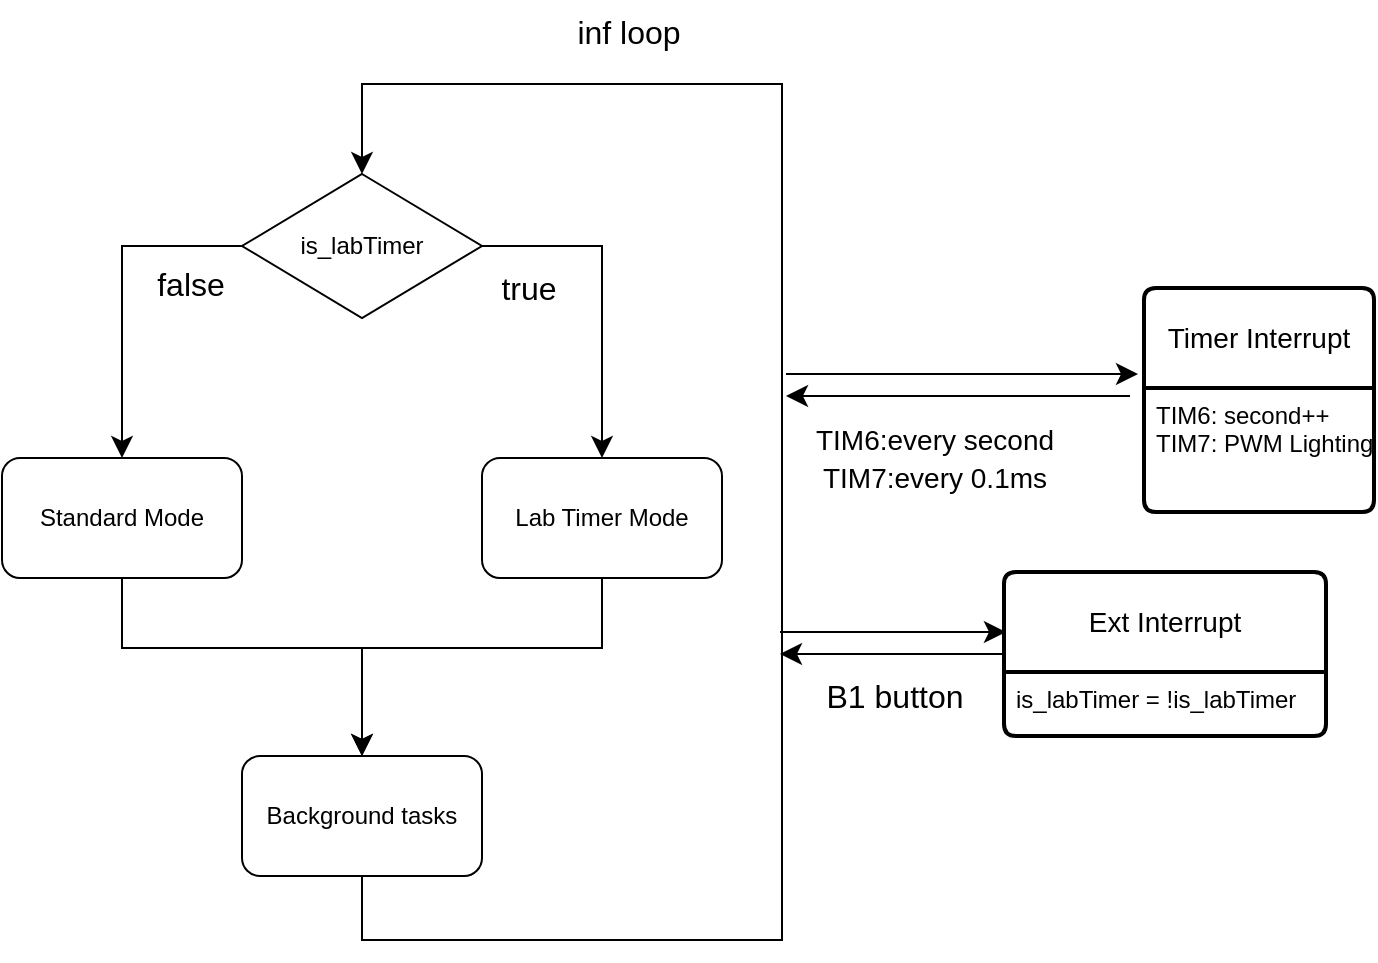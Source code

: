 <mxfile version="24.6.3" type="device" pages="7">
  <diagram name="第 1 页" id="8n-jy0KBb4aJJxmkDOXz">
    <mxGraphModel dx="792" dy="1105" grid="0" gridSize="10" guides="1" tooltips="1" connect="1" arrows="1" fold="1" page="0" pageScale="1" pageWidth="827" pageHeight="1169" math="0" shadow="0">
      <root>
        <mxCell id="0" />
        <mxCell id="1" parent="0" />
        <mxCell id="vgC9jwZ1zALAH8syPEMb-1" value="is_labTimer" style="rhombus;whiteSpace=wrap;html=1;" parent="1" vertex="1">
          <mxGeometry x="120" y="168" width="120" height="72" as="geometry" />
        </mxCell>
        <mxCell id="vgC9jwZ1zALAH8syPEMb-2" value="Standard Mode" style="rounded=1;whiteSpace=wrap;html=1;" parent="1" vertex="1">
          <mxGeometry y="310" width="120" height="60" as="geometry" />
        </mxCell>
        <mxCell id="vgC9jwZ1zALAH8syPEMb-3" value="Lab Timer Mode" style="rounded=1;whiteSpace=wrap;html=1;" parent="1" vertex="1">
          <mxGeometry x="240" y="310" width="120" height="60" as="geometry" />
        </mxCell>
        <mxCell id="vgC9jwZ1zALAH8syPEMb-10" value="" style="edgeStyle=elbowEdgeStyle;elbow=vertical;endArrow=classic;html=1;curved=0;rounded=0;endSize=8;startSize=8;fontSize=12;exitX=0;exitY=0.5;exitDx=0;exitDy=0;entryX=0.5;entryY=0;entryDx=0;entryDy=0;" parent="1" source="vgC9jwZ1zALAH8syPEMb-1" target="vgC9jwZ1zALAH8syPEMb-2" edge="1">
          <mxGeometry width="50" height="50" relative="1" as="geometry">
            <mxPoint x="175" y="225" as="sourcePoint" />
            <mxPoint x="225" y="175" as="targetPoint" />
            <Array as="points">
              <mxPoint x="87" y="204" />
            </Array>
          </mxGeometry>
        </mxCell>
        <mxCell id="vgC9jwZ1zALAH8syPEMb-12" value="" style="edgeStyle=segmentEdgeStyle;endArrow=classic;html=1;curved=0;rounded=0;endSize=8;startSize=8;fontSize=12;exitX=1;exitY=0.5;exitDx=0;exitDy=0;entryX=0.5;entryY=0;entryDx=0;entryDy=0;" parent="1" source="vgC9jwZ1zALAH8syPEMb-1" target="vgC9jwZ1zALAH8syPEMb-3" edge="1">
          <mxGeometry width="50" height="50" relative="1" as="geometry">
            <mxPoint x="252" y="207" as="sourcePoint" />
            <mxPoint x="302" y="157" as="targetPoint" />
          </mxGeometry>
        </mxCell>
        <mxCell id="vgC9jwZ1zALAH8syPEMb-13" value="true" style="text;html=1;align=center;verticalAlign=middle;resizable=0;points=[];autosize=1;strokeColor=none;fillColor=none;fontSize=16;" parent="1" vertex="1">
          <mxGeometry x="240" y="209" width="46" height="31" as="geometry" />
        </mxCell>
        <mxCell id="vgC9jwZ1zALAH8syPEMb-14" value="false" style="text;html=1;align=center;verticalAlign=middle;resizable=0;points=[];autosize=1;strokeColor=none;fillColor=none;fontSize=16;" parent="1" vertex="1">
          <mxGeometry x="68" y="207" width="52" height="31" as="geometry" />
        </mxCell>
        <mxCell id="vgC9jwZ1zALAH8syPEMb-15" value="Background tasks" style="rounded=1;whiteSpace=wrap;html=1;" parent="1" vertex="1">
          <mxGeometry x="120" y="459" width="120" height="60" as="geometry" />
        </mxCell>
        <mxCell id="vgC9jwZ1zALAH8syPEMb-18" value="" style="edgeStyle=segmentEdgeStyle;endArrow=classic;html=1;curved=0;rounded=0;endSize=8;startSize=8;fontSize=12;exitX=0.5;exitY=1;exitDx=0;exitDy=0;entryX=0.5;entryY=0;entryDx=0;entryDy=0;" parent="1" source="vgC9jwZ1zALAH8syPEMb-2" target="vgC9jwZ1zALAH8syPEMb-15" edge="1">
          <mxGeometry width="50" height="50" relative="1" as="geometry">
            <mxPoint x="145" y="357" as="sourcePoint" />
            <mxPoint x="195" y="307" as="targetPoint" />
            <Array as="points">
              <mxPoint x="60" y="405" />
              <mxPoint x="180" y="405" />
            </Array>
          </mxGeometry>
        </mxCell>
        <mxCell id="vgC9jwZ1zALAH8syPEMb-19" value="" style="edgeStyle=segmentEdgeStyle;endArrow=classic;html=1;curved=0;rounded=0;endSize=8;startSize=8;fontSize=12;exitX=0.5;exitY=1;exitDx=0;exitDy=0;entryX=0.5;entryY=0;entryDx=0;entryDy=0;" parent="1" source="vgC9jwZ1zALAH8syPEMb-3" target="vgC9jwZ1zALAH8syPEMb-15" edge="1">
          <mxGeometry width="50" height="50" relative="1" as="geometry">
            <mxPoint x="70" y="380" as="sourcePoint" />
            <mxPoint x="190" y="469" as="targetPoint" />
            <Array as="points">
              <mxPoint x="300" y="405" />
              <mxPoint x="180" y="405" />
            </Array>
          </mxGeometry>
        </mxCell>
        <mxCell id="vgC9jwZ1zALAH8syPEMb-20" value="" style="edgeStyle=segmentEdgeStyle;endArrow=classic;html=1;curved=0;rounded=0;endSize=8;startSize=8;fontSize=12;exitX=0.5;exitY=1;exitDx=0;exitDy=0;entryX=0.5;entryY=0;entryDx=0;entryDy=0;" parent="1" source="vgC9jwZ1zALAH8syPEMb-15" target="vgC9jwZ1zALAH8syPEMb-1" edge="1">
          <mxGeometry width="50" height="50" relative="1" as="geometry">
            <mxPoint x="292" y="251" as="sourcePoint" />
            <mxPoint x="342" y="201" as="targetPoint" />
            <Array as="points">
              <mxPoint x="180" y="551" />
              <mxPoint x="390" y="551" />
              <mxPoint x="390" y="123" />
              <mxPoint x="180" y="123" />
            </Array>
          </mxGeometry>
        </mxCell>
        <mxCell id="vgC9jwZ1zALAH8syPEMb-21" value="inf loop" style="text;html=1;align=center;verticalAlign=middle;resizable=0;points=[];autosize=1;strokeColor=none;fillColor=none;fontSize=16;" parent="1" vertex="1">
          <mxGeometry x="278" y="81" width="70" height="31" as="geometry" />
        </mxCell>
        <mxCell id="vgC9jwZ1zALAH8syPEMb-23" value="Timer Interrupt" style="swimlane;childLayout=stackLayout;horizontal=1;startSize=50;horizontalStack=0;rounded=1;fontSize=14;fontStyle=0;strokeWidth=2;resizeParent=0;resizeLast=1;shadow=0;dashed=0;align=center;arcSize=4;whiteSpace=wrap;html=1;" parent="1" vertex="1">
          <mxGeometry x="571" y="225" width="115" height="112" as="geometry" />
        </mxCell>
        <mxCell id="vgC9jwZ1zALAH8syPEMb-24" value="TIM6: second++&lt;div&gt;TIM7: PWM Lighting&lt;/div&gt;" style="align=left;strokeColor=none;fillColor=none;spacingLeft=4;fontSize=12;verticalAlign=top;resizable=0;rotatable=0;part=1;html=1;" parent="vgC9jwZ1zALAH8syPEMb-23" vertex="1">
          <mxGeometry y="50" width="115" height="62" as="geometry" />
        </mxCell>
        <mxCell id="vgC9jwZ1zALAH8syPEMb-27" style="edgeStyle=none;curved=1;rounded=0;orthogonalLoop=1;jettySize=auto;html=1;fontSize=12;startSize=8;endSize=8;" parent="1" source="vgC9jwZ1zALAH8syPEMb-25" edge="1">
          <mxGeometry relative="1" as="geometry">
            <mxPoint x="389" y="408" as="targetPoint" />
          </mxGeometry>
        </mxCell>
        <mxCell id="vgC9jwZ1zALAH8syPEMb-25" value="Ext Interrupt" style="swimlane;childLayout=stackLayout;horizontal=1;startSize=50;horizontalStack=0;rounded=1;fontSize=14;fontStyle=0;strokeWidth=2;resizeParent=0;resizeLast=1;shadow=0;dashed=0;align=center;arcSize=4;whiteSpace=wrap;html=1;" parent="1" vertex="1">
          <mxGeometry x="501" y="367" width="161" height="82" as="geometry" />
        </mxCell>
        <mxCell id="vgC9jwZ1zALAH8syPEMb-26" value="is_labTimer = !is_labTimer" style="align=left;strokeColor=none;fillColor=none;spacingLeft=4;fontSize=12;verticalAlign=top;resizable=0;rotatable=0;part=1;html=1;" parent="vgC9jwZ1zALAH8syPEMb-25" vertex="1">
          <mxGeometry y="50" width="161" height="32" as="geometry" />
        </mxCell>
        <mxCell id="vgC9jwZ1zALAH8syPEMb-28" style="edgeStyle=none;curved=1;rounded=0;orthogonalLoop=1;jettySize=auto;html=1;fontSize=12;startSize=8;endSize=8;entryX=0.006;entryY=0.366;entryDx=0;entryDy=0;entryPerimeter=0;" parent="1" target="vgC9jwZ1zALAH8syPEMb-25" edge="1">
          <mxGeometry relative="1" as="geometry">
            <mxPoint x="399" y="418" as="targetPoint" />
            <mxPoint x="389" y="397" as="sourcePoint" />
          </mxGeometry>
        </mxCell>
        <mxCell id="vgC9jwZ1zALAH8syPEMb-29" value="B1 button" style="text;html=1;align=center;verticalAlign=middle;resizable=0;points=[];autosize=1;strokeColor=none;fillColor=none;fontSize=16;" parent="1" vertex="1">
          <mxGeometry x="402" y="413" width="87" height="31" as="geometry" />
        </mxCell>
        <mxCell id="vgC9jwZ1zALAH8syPEMb-30" style="edgeStyle=none;curved=1;rounded=0;orthogonalLoop=1;jettySize=auto;html=1;fontSize=12;startSize=8;endSize=8;" parent="1" edge="1">
          <mxGeometry relative="1" as="geometry">
            <mxPoint x="392" y="279" as="targetPoint" />
            <mxPoint x="564" y="279" as="sourcePoint" />
          </mxGeometry>
        </mxCell>
        <mxCell id="vgC9jwZ1zALAH8syPEMb-31" style="edgeStyle=none;curved=1;rounded=0;orthogonalLoop=1;jettySize=auto;html=1;fontSize=12;startSize=8;endSize=8;" parent="1" edge="1">
          <mxGeometry relative="1" as="geometry">
            <mxPoint x="568" y="268" as="targetPoint" />
            <mxPoint x="392" y="268" as="sourcePoint" />
          </mxGeometry>
        </mxCell>
        <mxCell id="vgC9jwZ1zALAH8syPEMb-32" value="&lt;font style=&quot;font-size: 14px;&quot;&gt;TIM6:every second&lt;/font&gt;" style="text;html=1;align=center;verticalAlign=middle;resizable=0;points=[];autosize=1;strokeColor=none;fillColor=none;fontSize=16;" parent="1" vertex="1">
          <mxGeometry x="397" y="284" width="137" height="31" as="geometry" />
        </mxCell>
        <mxCell id="KWom57BCmrLk9giI5AGX-3" value="&lt;font style=&quot;font-size: 14px;&quot;&gt;TIM7:every 0.1ms&lt;/font&gt;" style="text;html=1;align=center;verticalAlign=middle;resizable=0;points=[];autosize=1;strokeColor=none;fillColor=none;fontSize=16;" vertex="1" parent="1">
          <mxGeometry x="401" y="303" width="130" height="31" as="geometry" />
        </mxCell>
      </root>
    </mxGraphModel>
  </diagram>
  <diagram id="Mw9UU-en5r9lo5LBbfjo" name="第 2 页">
    <mxGraphModel dx="1390" dy="1781" grid="0" gridSize="10" guides="1" tooltips="1" connect="1" arrows="1" fold="1" page="0" pageScale="1" pageWidth="827" pageHeight="1169" math="0" shadow="0">
      <root>
        <mxCell id="0" />
        <mxCell id="1" parent="0" />
        <mxCell id="AVcahOXhqKXjxjgc0iAq-1" value="&lt;font style=&quot;font-size: 14px;&quot;&gt;SW1&lt;/font&gt;" style="rhombus;whiteSpace=wrap;html=1;" parent="1" vertex="1">
          <mxGeometry x="138" y="59" width="120" height="72" as="geometry" />
        </mxCell>
        <mxCell id="2eQ4AMcYw3EsOLkTtWj3-9" style="edgeStyle=none;curved=1;rounded=0;orthogonalLoop=1;jettySize=auto;html=1;exitX=1;exitY=0.5;exitDx=0;exitDy=0;entryX=0;entryY=0.5;entryDx=0;entryDy=0;fontSize=12;startSize=8;endSize=8;" parent="1" source="2eQ4AMcYw3EsOLkTtWj3-1" target="2eQ4AMcYw3EsOLkTtWj3-7" edge="1">
          <mxGeometry relative="1" as="geometry" />
        </mxCell>
        <mxCell id="2eQ4AMcYw3EsOLkTtWj3-1" value="&lt;font style=&quot;font-size: 14px;&quot;&gt;Set Time&lt;/font&gt;" style="rounded=1;whiteSpace=wrap;html=1;" parent="1" vertex="1">
          <mxGeometry x="18" y="180" width="120" height="60" as="geometry" />
        </mxCell>
        <mxCell id="2eQ4AMcYw3EsOLkTtWj3-3" value="" style="edgeStyle=segmentEdgeStyle;endArrow=classic;html=1;curved=0;rounded=0;endSize=8;startSize=8;fontSize=12;exitX=0;exitY=0.5;exitDx=0;exitDy=0;entryX=0.5;entryY=0;entryDx=0;entryDy=0;" parent="1" source="AVcahOXhqKXjxjgc0iAq-1" target="2eQ4AMcYw3EsOLkTtWj3-1" edge="1">
          <mxGeometry width="50" height="50" relative="1" as="geometry">
            <mxPoint x="143" y="215" as="sourcePoint" />
            <mxPoint x="193" y="165" as="targetPoint" />
          </mxGeometry>
        </mxCell>
        <mxCell id="2eQ4AMcYw3EsOLkTtWj3-4" value="" style="edgeStyle=segmentEdgeStyle;endArrow=classic;html=1;curved=0;rounded=0;endSize=8;startSize=8;fontSize=12;exitX=1;exitY=0.5;exitDx=0;exitDy=0;entryX=0.5;entryY=0;entryDx=0;entryDy=0;" parent="1" source="AVcahOXhqKXjxjgc0iAq-1" target="2eQ4AMcYw3EsOLkTtWj3-7" edge="1">
          <mxGeometry width="50" height="50" relative="1" as="geometry">
            <mxPoint x="286" y="131" as="sourcePoint" />
            <mxPoint x="318" y="180" as="targetPoint" />
          </mxGeometry>
        </mxCell>
        <mxCell id="2eQ4AMcYw3EsOLkTtWj3-5" value="false" style="text;html=1;align=center;verticalAlign=middle;resizable=0;points=[];autosize=1;strokeColor=none;fillColor=none;fontSize=16;" parent="1" vertex="1">
          <mxGeometry x="256" y="100" width="52" height="31" as="geometry" />
        </mxCell>
        <mxCell id="2eQ4AMcYw3EsOLkTtWj3-6" value="true" style="text;html=1;align=center;verticalAlign=middle;resizable=0;points=[];autosize=1;strokeColor=none;fillColor=none;fontSize=16;" parent="1" vertex="1">
          <mxGeometry x="97" y="100" width="46" height="31" as="geometry" />
        </mxCell>
        <mxCell id="2eQ4AMcYw3EsOLkTtWj3-16" style="edgeStyle=none;curved=1;rounded=0;orthogonalLoop=1;jettySize=auto;html=1;entryX=0;entryY=0.5;entryDx=0;entryDy=0;fontSize=12;startSize=8;endSize=8;" parent="1" source="2eQ4AMcYw3EsOLkTtWj3-7" target="2eQ4AMcYw3EsOLkTtWj3-15" edge="1">
          <mxGeometry relative="1" as="geometry" />
        </mxCell>
        <mxCell id="cBRJ-4Vr1GabXWgWljQ9-3" style="edgeStyle=orthogonalEdgeStyle;rounded=0;orthogonalLoop=1;jettySize=auto;html=1;entryX=0.5;entryY=0;entryDx=0;entryDy=0;" edge="1" parent="1" source="2eQ4AMcYw3EsOLkTtWj3-7" target="cBRJ-4Vr1GabXWgWljQ9-2">
          <mxGeometry relative="1" as="geometry" />
        </mxCell>
        <mxCell id="2eQ4AMcYw3EsOLkTtWj3-7" value="&lt;font style=&quot;font-size: 14px;&quot;&gt;key_value&lt;/font&gt;" style="rhombus;whiteSpace=wrap;html=1;" parent="1" vertex="1">
          <mxGeometry x="260" y="174" width="120" height="72" as="geometry" />
        </mxCell>
        <mxCell id="2eQ4AMcYw3EsOLkTtWj3-14" style="edgeStyle=none;curved=1;rounded=0;orthogonalLoop=1;jettySize=auto;html=1;entryX=0;entryY=0.5;entryDx=0;entryDy=0;fontSize=12;startSize=8;endSize=8;" parent="1" source="2eQ4AMcYw3EsOLkTtWj3-13" target="2eQ4AMcYw3EsOLkTtWj3-1" edge="1">
          <mxGeometry relative="1" as="geometry" />
        </mxCell>
        <mxCell id="2eQ4AMcYw3EsOLkTtWj3-13" value="&lt;font style=&quot;font-size: 14px;&quot;&gt;UART&lt;/font&gt;" style="ellipse;whiteSpace=wrap;html=1;align=center;" parent="1" vertex="1">
          <mxGeometry x="-160" y="190" width="100" height="40" as="geometry" />
        </mxCell>
        <mxCell id="cBRJ-4Vr1GabXWgWljQ9-4" style="edgeStyle=orthogonalEdgeStyle;rounded=0;orthogonalLoop=1;jettySize=auto;html=1;" edge="1" parent="1" source="2eQ4AMcYw3EsOLkTtWj3-15">
          <mxGeometry relative="1" as="geometry">
            <mxPoint x="320" y="312" as="targetPoint" />
            <Array as="points">
              <mxPoint x="535" y="282" />
              <mxPoint x="320" y="282" />
            </Array>
          </mxGeometry>
        </mxCell>
        <mxCell id="2eQ4AMcYw3EsOLkTtWj3-15" value="&lt;font style=&quot;font-size: 14px;&quot;&gt;Set page Num&lt;/font&gt;" style="rounded=1;whiteSpace=wrap;html=1;" parent="1" vertex="1">
          <mxGeometry x="473" y="180" width="120" height="60" as="geometry" />
        </mxCell>
        <mxCell id="cBRJ-4Vr1GabXWgWljQ9-22" style="edgeStyle=orthogonalEdgeStyle;rounded=0;orthogonalLoop=1;jettySize=auto;html=1;exitX=0;exitY=0.5;exitDx=0;exitDy=0;exitPerimeter=0;entryX=0.5;entryY=0;entryDx=0;entryDy=0;" edge="1" parent="1" source="cBRJ-4Vr1GabXWgWljQ9-2" target="cBRJ-4Vr1GabXWgWljQ9-12">
          <mxGeometry relative="1" as="geometry" />
        </mxCell>
        <mxCell id="cBRJ-4Vr1GabXWgWljQ9-23" style="edgeStyle=orthogonalEdgeStyle;rounded=0;orthogonalLoop=1;jettySize=auto;html=1;exitX=0.16;exitY=0.65;exitDx=0;exitDy=0;exitPerimeter=0;" edge="1" parent="1" source="cBRJ-4Vr1GabXWgWljQ9-2" target="cBRJ-4Vr1GabXWgWljQ9-7">
          <mxGeometry relative="1" as="geometry" />
        </mxCell>
        <mxCell id="cBRJ-4Vr1GabXWgWljQ9-24" style="edgeStyle=orthogonalEdgeStyle;rounded=0;orthogonalLoop=1;jettySize=auto;html=1;exitX=0.33;exitY=0.82;exitDx=0;exitDy=0;exitPerimeter=0;" edge="1" parent="1" source="cBRJ-4Vr1GabXWgWljQ9-2" target="cBRJ-4Vr1GabXWgWljQ9-8">
          <mxGeometry relative="1" as="geometry" />
        </mxCell>
        <mxCell id="cBRJ-4Vr1GabXWgWljQ9-25" style="edgeStyle=orthogonalEdgeStyle;rounded=0;orthogonalLoop=1;jettySize=auto;html=1;exitX=0.5;exitY=0.99;exitDx=0;exitDy=0;exitPerimeter=0;" edge="1" parent="1" source="cBRJ-4Vr1GabXWgWljQ9-2" target="cBRJ-4Vr1GabXWgWljQ9-9">
          <mxGeometry relative="1" as="geometry" />
        </mxCell>
        <mxCell id="cBRJ-4Vr1GabXWgWljQ9-26" style="edgeStyle=orthogonalEdgeStyle;rounded=0;orthogonalLoop=1;jettySize=auto;html=1;exitX=0.67;exitY=0.82;exitDx=0;exitDy=0;exitPerimeter=0;" edge="1" parent="1" source="cBRJ-4Vr1GabXWgWljQ9-2" target="cBRJ-4Vr1GabXWgWljQ9-20">
          <mxGeometry relative="1" as="geometry" />
        </mxCell>
        <mxCell id="cBRJ-4Vr1GabXWgWljQ9-27" style="edgeStyle=orthogonalEdgeStyle;rounded=0;orthogonalLoop=1;jettySize=auto;html=1;exitX=0.85;exitY=0.65;exitDx=0;exitDy=0;exitPerimeter=0;entryX=0.5;entryY=0;entryDx=0;entryDy=0;" edge="1" parent="1" source="cBRJ-4Vr1GabXWgWljQ9-2" target="cBRJ-4Vr1GabXWgWljQ9-21">
          <mxGeometry relative="1" as="geometry" />
        </mxCell>
        <mxCell id="cBRJ-4Vr1GabXWgWljQ9-28" style="edgeStyle=orthogonalEdgeStyle;rounded=0;orthogonalLoop=1;jettySize=auto;html=1;exitX=1;exitY=0.5;exitDx=0;exitDy=0;exitPerimeter=0;" edge="1" parent="1" source="cBRJ-4Vr1GabXWgWljQ9-2" target="cBRJ-4Vr1GabXWgWljQ9-10">
          <mxGeometry relative="1" as="geometry" />
        </mxCell>
        <mxCell id="cBRJ-4Vr1GabXWgWljQ9-2" value="standardPageNum" style="rhombus;whiteSpace=wrap;html=1;points=[[0,0,0,0,0],[0,0.5,0,0,0],[0.16,0.65,0,0,0],[0.33,0.82,0,0,0],[0.5,0,0,0,0],[0.5,0.99,0,0,0],[0.67,0.82,0,0,0],[0.85,0.65,0,0,0],[1,0,0,0,0],[1,0.5,0,0,0]];" vertex="1" parent="1">
          <mxGeometry x="260" y="313" width="120" height="72" as="geometry" />
        </mxCell>
        <mxCell id="cBRJ-4Vr1GabXWgWljQ9-5" value="No value" style="text;html=1;align=center;verticalAlign=middle;resizable=0;points=[];autosize=1;strokeColor=none;fillColor=none;" vertex="1" parent="1">
          <mxGeometry x="256" y="246" width="65" height="26" as="geometry" />
        </mxCell>
        <mxCell id="cBRJ-4Vr1GabXWgWljQ9-6" value="has value" style="text;html=1;align=center;verticalAlign=middle;resizable=0;points=[];autosize=1;strokeColor=none;fillColor=none;" vertex="1" parent="1">
          <mxGeometry x="384" y="182" width="69" height="26" as="geometry" />
        </mxCell>
        <mxCell id="cBRJ-4Vr1GabXWgWljQ9-47" style="edgeStyle=orthogonalEdgeStyle;rounded=0;orthogonalLoop=1;jettySize=auto;html=1;" edge="1" parent="1" source="cBRJ-4Vr1GabXWgWljQ9-7" target="cBRJ-4Vr1GabXWgWljQ9-45">
          <mxGeometry relative="1" as="geometry">
            <Array as="points">
              <mxPoint x="40" y="603" />
              <mxPoint x="320" y="603" />
            </Array>
          </mxGeometry>
        </mxCell>
        <mxCell id="cBRJ-4Vr1GabXWgWljQ9-7" value="&lt;font style=&quot;font-size: 14px;&quot;&gt;Countdown timer&lt;/font&gt;" style="rounded=1;whiteSpace=wrap;html=1;" vertex="1" parent="1">
          <mxGeometry x="-20.5" y="451" width="120" height="60" as="geometry" />
        </mxCell>
        <mxCell id="cBRJ-4Vr1GabXWgWljQ9-48" style="edgeStyle=orthogonalEdgeStyle;rounded=0;orthogonalLoop=1;jettySize=auto;html=1;entryX=0.5;entryY=0;entryDx=0;entryDy=0;" edge="1" parent="1" source="cBRJ-4Vr1GabXWgWljQ9-8" target="cBRJ-4Vr1GabXWgWljQ9-45">
          <mxGeometry relative="1" as="geometry">
            <Array as="points">
              <mxPoint x="181" y="603" />
              <mxPoint x="320" y="603" />
            </Array>
          </mxGeometry>
        </mxCell>
        <mxCell id="cBRJ-4Vr1GabXWgWljQ9-8" value="&lt;font style=&quot;font-size: 14px;&quot;&gt;Stopwatch&lt;/font&gt;" style="rounded=1;whiteSpace=wrap;html=1;" vertex="1" parent="1">
          <mxGeometry x="120.5" y="451" width="120" height="60" as="geometry" />
        </mxCell>
        <mxCell id="cBRJ-4Vr1GabXWgWljQ9-41" style="edgeStyle=orthogonalEdgeStyle;rounded=0;orthogonalLoop=1;jettySize=auto;html=1;exitX=0.5;exitY=1;exitDx=0;exitDy=0;" edge="1" parent="1" source="cBRJ-4Vr1GabXWgWljQ9-9" target="cBRJ-4Vr1GabXWgWljQ9-37">
          <mxGeometry relative="1" as="geometry" />
        </mxCell>
        <mxCell id="cBRJ-4Vr1GabXWgWljQ9-9" value="&lt;font style=&quot;font-size: 14px;&quot;&gt;Set alarm&lt;/font&gt;" style="rounded=1;whiteSpace=wrap;html=1;" vertex="1" parent="1">
          <mxGeometry x="259.5" y="451" width="120" height="60" as="geometry" />
        </mxCell>
        <mxCell id="cBRJ-4Vr1GabXWgWljQ9-44" style="edgeStyle=orthogonalEdgeStyle;rounded=0;orthogonalLoop=1;jettySize=auto;html=1;" edge="1" parent="1" source="cBRJ-4Vr1GabXWgWljQ9-10" target="cBRJ-4Vr1GabXWgWljQ9-37">
          <mxGeometry relative="1" as="geometry">
            <Array as="points">
              <mxPoint x="742" y="543" />
              <mxPoint x="528" y="543" />
            </Array>
          </mxGeometry>
        </mxCell>
        <mxCell id="cBRJ-4Vr1GabXWgWljQ9-10" value="&lt;span style=&quot;font-size: 14px;&quot;&gt;Disable/enable alarm&lt;/span&gt;" style="rounded=1;whiteSpace=wrap;html=1;" vertex="1" parent="1">
          <mxGeometry x="681.5" y="451" width="120" height="60" as="geometry" />
        </mxCell>
        <mxCell id="cBRJ-4Vr1GabXWgWljQ9-46" style="edgeStyle=orthogonalEdgeStyle;rounded=0;orthogonalLoop=1;jettySize=auto;html=1;exitX=0.5;exitY=1;exitDx=0;exitDy=0;entryX=0.5;entryY=0;entryDx=0;entryDy=0;" edge="1" parent="1" source="cBRJ-4Vr1GabXWgWljQ9-12" target="cBRJ-4Vr1GabXWgWljQ9-45">
          <mxGeometry relative="1" as="geometry" />
        </mxCell>
        <mxCell id="cBRJ-4Vr1GabXWgWljQ9-12" value="&lt;font style=&quot;font-size: 14px;&quot;&gt;Show time&lt;/font&gt;" style="rounded=1;whiteSpace=wrap;html=1;" vertex="1" parent="1">
          <mxGeometry x="-161.5" y="451" width="120" height="60" as="geometry" />
        </mxCell>
        <mxCell id="cBRJ-4Vr1GabXWgWljQ9-42" style="edgeStyle=orthogonalEdgeStyle;rounded=0;orthogonalLoop=1;jettySize=auto;html=1;exitX=0.5;exitY=1;exitDx=0;exitDy=0;entryX=0.5;entryY=0;entryDx=0;entryDy=0;" edge="1" parent="1" source="cBRJ-4Vr1GabXWgWljQ9-20" target="cBRJ-4Vr1GabXWgWljQ9-37">
          <mxGeometry relative="1" as="geometry" />
        </mxCell>
        <mxCell id="cBRJ-4Vr1GabXWgWljQ9-20" value="&lt;font style=&quot;font-size: 14px;&quot;&gt;Stop alarm&lt;/font&gt;" style="rounded=1;whiteSpace=wrap;html=1;" vertex="1" parent="1">
          <mxGeometry x="398.5" y="451" width="120" height="60" as="geometry" />
        </mxCell>
        <mxCell id="cBRJ-4Vr1GabXWgWljQ9-43" style="edgeStyle=orthogonalEdgeStyle;rounded=0;orthogonalLoop=1;jettySize=auto;html=1;" edge="1" parent="1" source="cBRJ-4Vr1GabXWgWljQ9-21" target="cBRJ-4Vr1GabXWgWljQ9-37">
          <mxGeometry relative="1" as="geometry" />
        </mxCell>
        <mxCell id="cBRJ-4Vr1GabXWgWljQ9-21" value="&lt;font style=&quot;font-size: 14px;&quot;&gt;Clear alarm&lt;/font&gt;" style="rounded=1;whiteSpace=wrap;html=1;" vertex="1" parent="1">
          <mxGeometry x="540" y="451" width="120" height="60" as="geometry" />
        </mxCell>
        <mxCell id="cBRJ-4Vr1GabXWgWljQ9-29" value="0" style="text;html=1;align=center;verticalAlign=middle;resizable=0;points=[];autosize=1;strokeColor=none;fillColor=none;" vertex="1" parent="1">
          <mxGeometry x="-97" y="375" width="25" height="26" as="geometry" />
        </mxCell>
        <mxCell id="cBRJ-4Vr1GabXWgWljQ9-30" value="1" style="text;html=1;align=center;verticalAlign=middle;resizable=0;points=[];autosize=1;strokeColor=none;fillColor=none;" vertex="1" parent="1">
          <mxGeometry x="55" y="380" width="25" height="26" as="geometry" />
        </mxCell>
        <mxCell id="cBRJ-4Vr1GabXWgWljQ9-31" value="2" style="text;html=1;align=center;verticalAlign=middle;resizable=0;points=[];autosize=1;strokeColor=none;fillColor=none;" vertex="1" parent="1">
          <mxGeometry x="195" y="382" width="25" height="26" as="geometry" />
        </mxCell>
        <mxCell id="cBRJ-4Vr1GabXWgWljQ9-32" value="3" style="text;html=1;align=center;verticalAlign=middle;resizable=0;points=[];autosize=1;strokeColor=none;fillColor=none;" vertex="1" parent="1">
          <mxGeometry x="335" y="390" width="25" height="26" as="geometry" />
        </mxCell>
        <mxCell id="cBRJ-4Vr1GabXWgWljQ9-33" value="4" style="text;html=1;align=center;verticalAlign=middle;resizable=0;points=[];autosize=1;strokeColor=none;fillColor=none;" vertex="1" parent="1">
          <mxGeometry x="468" y="385" width="25" height="26" as="geometry" />
        </mxCell>
        <mxCell id="cBRJ-4Vr1GabXWgWljQ9-34" value="5" style="text;html=1;align=center;verticalAlign=middle;resizable=0;points=[];autosize=1;strokeColor=none;fillColor=none;" vertex="1" parent="1">
          <mxGeometry x="614" y="380" width="25" height="26" as="geometry" />
        </mxCell>
        <mxCell id="cBRJ-4Vr1GabXWgWljQ9-35" value="6" style="text;html=1;align=center;verticalAlign=middle;resizable=0;points=[];autosize=1;strokeColor=none;fillColor=none;" vertex="1" parent="1">
          <mxGeometry x="750" y="380" width="25" height="26" as="geometry" />
        </mxCell>
        <mxCell id="cBRJ-4Vr1GabXWgWljQ9-49" style="edgeStyle=orthogonalEdgeStyle;rounded=0;orthogonalLoop=1;jettySize=auto;html=1;exitX=0.5;exitY=1;exitDx=0;exitDy=0;entryX=0.5;entryY=0;entryDx=0;entryDy=0;" edge="1" parent="1" source="cBRJ-4Vr1GabXWgWljQ9-37" target="cBRJ-4Vr1GabXWgWljQ9-45">
          <mxGeometry relative="1" as="geometry" />
        </mxCell>
        <mxCell id="cBRJ-4Vr1GabXWgWljQ9-37" value="&lt;font style=&quot;font-size: 14px;&quot;&gt;standardPageNum = 0&lt;/font&gt;" style="ellipse;whiteSpace=wrap;html=1;" vertex="1" parent="1">
          <mxGeometry x="453" y="576" width="149" height="51" as="geometry" />
        </mxCell>
        <mxCell id="aKuT43kH0PtDuVh9Eo5G-7" style="edgeStyle=orthogonalEdgeStyle;rounded=0;orthogonalLoop=1;jettySize=auto;html=1;exitX=0.5;exitY=1;exitDx=0;exitDy=0;entryX=0.5;entryY=0;entryDx=0;entryDy=0;" edge="1" parent="1" source="cBRJ-4Vr1GabXWgWljQ9-45" target="cBRJ-4Vr1GabXWgWljQ9-51">
          <mxGeometry relative="1" as="geometry">
            <Array as="points">
              <mxPoint x="320" y="775" />
              <mxPoint x="-186" y="775" />
              <mxPoint x="-186" y="-95" />
              <mxPoint x="320" y="-95" />
            </Array>
          </mxGeometry>
        </mxCell>
        <mxCell id="cBRJ-4Vr1GabXWgWljQ9-45" value="&lt;font style=&quot;font-size: 14px;&quot;&gt;Background tasks&lt;/font&gt;" style="rounded=1;whiteSpace=wrap;html=1;" vertex="1" parent="1">
          <mxGeometry x="260" y="695" width="120" height="60" as="geometry" />
        </mxCell>
        <mxCell id="FmCyye5fjUh0t8d_MwzZ-1" style="edgeStyle=orthogonalEdgeStyle;rounded=0;orthogonalLoop=1;jettySize=auto;html=1;exitX=0;exitY=0.5;exitDx=0;exitDy=0;entryX=0.5;entryY=0;entryDx=0;entryDy=0;" edge="1" parent="1" source="cBRJ-4Vr1GabXWgWljQ9-51" target="AVcahOXhqKXjxjgc0iAq-1">
          <mxGeometry relative="1" as="geometry" />
        </mxCell>
        <mxCell id="aKuT43kH0PtDuVh9Eo5G-2" style="edgeStyle=orthogonalEdgeStyle;rounded=0;orthogonalLoop=1;jettySize=auto;html=1;exitX=1;exitY=0.5;exitDx=0;exitDy=0;entryX=0;entryY=0.5;entryDx=0;entryDy=0;" edge="1" parent="1" source="cBRJ-4Vr1GabXWgWljQ9-51" target="aKuT43kH0PtDuVh9Eo5G-1">
          <mxGeometry relative="1" as="geometry" />
        </mxCell>
        <mxCell id="cBRJ-4Vr1GabXWgWljQ9-51" value="&lt;font style=&quot;font-size: 14px;&quot;&gt;is_labTimer&lt;/font&gt;" style="rhombus;whiteSpace=wrap;html=1;" vertex="1" parent="1">
          <mxGeometry x="260" y="-75" width="120" height="72" as="geometry" />
        </mxCell>
        <mxCell id="aKuT43kH0PtDuVh9Eo5G-3" style="edgeStyle=orthogonalEdgeStyle;rounded=0;orthogonalLoop=1;jettySize=auto;html=1;exitX=1;exitY=0.5;exitDx=0;exitDy=0;entryX=1;entryY=0.5;entryDx=0;entryDy=0;" edge="1" parent="1" source="aKuT43kH0PtDuVh9Eo5G-1" target="cBRJ-4Vr1GabXWgWljQ9-45">
          <mxGeometry relative="1" as="geometry">
            <Array as="points">
              <mxPoint x="831" y="-39" />
              <mxPoint x="831" y="725" />
            </Array>
          </mxGeometry>
        </mxCell>
        <mxCell id="aKuT43kH0PtDuVh9Eo5G-1" value="Lab Timer Mode" style="rounded=1;whiteSpace=wrap;html=1;" vertex="1" parent="1">
          <mxGeometry x="498" y="-69" width="120" height="60" as="geometry" />
        </mxCell>
        <mxCell id="aKuT43kH0PtDuVh9Eo5G-4" value="false" style="text;html=1;align=center;verticalAlign=middle;resizable=0;points=[];autosize=1;strokeColor=none;fillColor=none;" vertex="1" parent="1">
          <mxGeometry x="152" y="-16" width="43" height="26" as="geometry" />
        </mxCell>
        <mxCell id="aKuT43kH0PtDuVh9Eo5G-5" value="true" style="text;html=1;align=center;verticalAlign=middle;resizable=0;points=[];autosize=1;strokeColor=none;fillColor=none;" vertex="1" parent="1">
          <mxGeometry x="414" y="-75" width="39" height="26" as="geometry" />
        </mxCell>
        <mxCell id="pGPJ-R-xJ0bNLUyNlExB-1" value="Ext Interrupt" style="swimlane;childLayout=stackLayout;horizontal=1;startSize=50;horizontalStack=0;rounded=1;fontSize=14;fontStyle=0;strokeWidth=2;resizeParent=0;resizeLast=1;shadow=0;dashed=0;align=center;arcSize=4;whiteSpace=wrap;html=1;" vertex="1" parent="1">
          <mxGeometry x="-18" y="-299" width="161" height="82" as="geometry" />
        </mxCell>
        <mxCell id="pGPJ-R-xJ0bNLUyNlExB-2" value="sw1-3 = true" style="align=left;strokeColor=none;fillColor=none;spacingLeft=4;fontSize=12;verticalAlign=top;resizable=0;rotatable=0;part=1;html=1;" vertex="1" parent="pGPJ-R-xJ0bNLUyNlExB-1">
          <mxGeometry y="50" width="161" height="32" as="geometry" />
        </mxCell>
        <mxCell id="hhYhwmrZVpzVPVVW4eIn-1" value="" style="endArrow=classic;html=1;rounded=0;entryX=0.426;entryY=1.016;entryDx=0;entryDy=0;entryPerimeter=0;" edge="1" parent="1" target="pGPJ-R-xJ0bNLUyNlExB-2">
          <mxGeometry width="50" height="50" relative="1" as="geometry">
            <mxPoint x="51.24" y="-94.87" as="sourcePoint" />
            <mxPoint x="51.001" y="-213.998" as="targetPoint" />
          </mxGeometry>
        </mxCell>
        <mxCell id="hhYhwmrZVpzVPVVW4eIn-2" value="" style="endArrow=classic;html=1;rounded=0;exitX=0.531;exitY=0.977;exitDx=0;exitDy=0;exitPerimeter=0;" edge="1" parent="1" source="pGPJ-R-xJ0bNLUyNlExB-2">
          <mxGeometry width="50" height="50" relative="1" as="geometry">
            <mxPoint x="67.19" y="-202" as="sourcePoint" />
            <mxPoint x="67.21" y="-93.99" as="targetPoint" />
          </mxGeometry>
        </mxCell>
        <mxCell id="zr4Ky-pz8OVN9984IZkH-1" value="SW1-3" style="text;html=1;align=center;verticalAlign=middle;resizable=0;points=[];autosize=1;strokeColor=none;fillColor=none;" vertex="1" parent="1">
          <mxGeometry x="-10" y="-177" width="55" height="26" as="geometry" />
        </mxCell>
      </root>
    </mxGraphModel>
  </diagram>
  <diagram id="c_X3RtPE3Sbms-uW02VS" name="第 3 页">
    <mxGraphModel dx="689" dy="2130" grid="1" gridSize="10" guides="1" tooltips="1" connect="1" arrows="1" fold="1" page="1" pageScale="1" pageWidth="827" pageHeight="1169" math="0" shadow="0">
      <root>
        <mxCell id="0" />
        <mxCell id="1" parent="0" />
        <mxCell id="TfZjRaHf65xu7ki4jQ6b-2" style="edgeStyle=orthogonalEdgeStyle;rounded=0;orthogonalLoop=1;jettySize=auto;html=1;exitX=0;exitY=0.5;exitDx=0;exitDy=0;entryX=1;entryY=0.5;entryDx=0;entryDy=0;" edge="1" parent="1" source="4fw6ddum8KiRmkM9T24d-1" target="TfZjRaHf65xu7ki4jQ6b-1">
          <mxGeometry relative="1" as="geometry" />
        </mxCell>
        <mxCell id="TfZjRaHf65xu7ki4jQ6b-4" style="edgeStyle=orthogonalEdgeStyle;rounded=0;orthogonalLoop=1;jettySize=auto;html=1;exitX=0.5;exitY=1;exitDx=0;exitDy=0;entryX=0.5;entryY=0;entryDx=0;entryDy=0;" edge="1" parent="1" source="4fw6ddum8KiRmkM9T24d-1" target="4fw6ddum8KiRmkM9T24d-2">
          <mxGeometry relative="1" as="geometry" />
        </mxCell>
        <mxCell id="4fw6ddum8KiRmkM9T24d-1" value="&lt;font style=&quot;font-size: 14px;&quot;&gt;sw1-4&lt;/font&gt;" style="rhombus;whiteSpace=wrap;html=1;" vertex="1" parent="1">
          <mxGeometry x="400" y="-810" width="120" height="72" as="geometry" />
        </mxCell>
        <mxCell id="PbRj6YvBirEMh8dabUIg-1" style="edgeStyle=orthogonalEdgeStyle;rounded=0;orthogonalLoop=1;jettySize=auto;html=1;exitX=1;exitY=0.5;exitDx=0;exitDy=0;entryX=0;entryY=0.5;entryDx=0;entryDy=0;" edge="1" parent="1" source="4fw6ddum8KiRmkM9T24d-2" target="PTtIDKcxThZCBxHrbXsW-1">
          <mxGeometry relative="1" as="geometry" />
        </mxCell>
        <mxCell id="4fw6ddum8KiRmkM9T24d-2" value="&lt;font style=&quot;font-size: 14px;&quot;&gt;key_value&lt;/font&gt;" style="rhombus;whiteSpace=wrap;html=1;" vertex="1" parent="1">
          <mxGeometry x="400" y="-680" width="120" height="72" as="geometry" />
        </mxCell>
        <mxCell id="dakazqTyNChIIv3bPBMP-7" style="edgeStyle=orthogonalEdgeStyle;rounded=0;orthogonalLoop=1;jettySize=auto;html=1;exitX=0.5;exitY=1;exitDx=0;exitDy=0;entryX=0.5;entryY=0;entryDx=0;entryDy=0;" edge="1" parent="1" source="TfZjRaHf65xu7ki4jQ6b-1" target="dakazqTyNChIIv3bPBMP-6">
          <mxGeometry relative="1" as="geometry" />
        </mxCell>
        <mxCell id="TfZjRaHf65xu7ki4jQ6b-1" value="&lt;font style=&quot;font-size: 14px;&quot;&gt;Start timer 1-4&lt;/font&gt;" style="rounded=1;whiteSpace=wrap;html=1;" vertex="1" parent="1">
          <mxGeometry x="200" y="-804" width="120" height="60" as="geometry" />
        </mxCell>
        <mxCell id="TfZjRaHf65xu7ki4jQ6b-5" value="true" style="text;html=1;align=center;verticalAlign=middle;resizable=0;points=[];autosize=1;strokeColor=none;fillColor=none;" vertex="1" parent="1">
          <mxGeometry x="350" y="-810" width="40" height="30" as="geometry" />
        </mxCell>
        <mxCell id="TfZjRaHf65xu7ki4jQ6b-6" value="false" style="text;html=1;align=center;verticalAlign=middle;resizable=0;points=[];autosize=1;strokeColor=none;fillColor=none;" vertex="1" parent="1">
          <mxGeometry x="470" y="-720" width="50" height="30" as="geometry" />
        </mxCell>
        <mxCell id="PTtIDKcxThZCBxHrbXsW-1" value="&lt;font style=&quot;font-size: 14px;&quot;&gt;Set page Num&lt;/font&gt;" style="rounded=1;whiteSpace=wrap;html=1;" vertex="1" parent="1">
          <mxGeometry x="600" y="-674" width="120" height="60" as="geometry" />
        </mxCell>
        <mxCell id="5pK20_zGwmFj1mi6zwNR-5" style="edgeStyle=orthogonalEdgeStyle;rounded=0;orthogonalLoop=1;jettySize=auto;html=1;exitX=0;exitY=0.5;exitDx=0;exitDy=0;exitPerimeter=0;entryX=0.5;entryY=0;entryDx=0;entryDy=0;" edge="1" parent="1" source="INHRjl4y1SvmEAm2t2iZ-1" target="5pK20_zGwmFj1mi6zwNR-1">
          <mxGeometry relative="1" as="geometry" />
        </mxCell>
        <mxCell id="5pK20_zGwmFj1mi6zwNR-6" style="edgeStyle=orthogonalEdgeStyle;rounded=0;orthogonalLoop=1;jettySize=auto;html=1;exitX=0.28;exitY=0.81;exitDx=0;exitDy=0;exitPerimeter=0;entryX=0.5;entryY=0;entryDx=0;entryDy=0;" edge="1" parent="1" source="INHRjl4y1SvmEAm2t2iZ-1" target="5pK20_zGwmFj1mi6zwNR-2">
          <mxGeometry relative="1" as="geometry" />
        </mxCell>
        <mxCell id="5pK20_zGwmFj1mi6zwNR-7" style="edgeStyle=orthogonalEdgeStyle;rounded=0;orthogonalLoop=1;jettySize=auto;html=1;exitX=0.72;exitY=0.81;exitDx=0;exitDy=0;exitPerimeter=0;" edge="1" parent="1" source="INHRjl4y1SvmEAm2t2iZ-1" target="5pK20_zGwmFj1mi6zwNR-3">
          <mxGeometry relative="1" as="geometry" />
        </mxCell>
        <mxCell id="5pK20_zGwmFj1mi6zwNR-8" style="edgeStyle=orthogonalEdgeStyle;rounded=0;orthogonalLoop=1;jettySize=auto;html=1;exitX=1;exitY=0.5;exitDx=0;exitDy=0;exitPerimeter=0;" edge="1" parent="1" source="INHRjl4y1SvmEAm2t2iZ-1" target="5pK20_zGwmFj1mi6zwNR-4">
          <mxGeometry relative="1" as="geometry" />
        </mxCell>
        <mxCell id="INHRjl4y1SvmEAm2t2iZ-1" value="&lt;font face=&quot;Consolas&quot;&gt;&lt;span style=&quot;font-size: 13.333px; white-space: pre; background-color: rgb(255, 255, 255);&quot;&gt;labPageNum&lt;/span&gt;&lt;/font&gt;" style="rhombus;whiteSpace=wrap;html=1;points=[[0,0,0,0,0],[0,0.5,0,0,0],[0.28,0.81,0,0,0],[0.5,0,0,0,0],[0.72,0.81,0,0,0],[1,0,0,0,0],[1,0.5,0,0,0]];" vertex="1" parent="1">
          <mxGeometry x="400" y="-550" width="120" height="72" as="geometry" />
        </mxCell>
        <mxCell id="INHRjl4y1SvmEAm2t2iZ-2" style="edgeStyle=orthogonalEdgeStyle;rounded=0;orthogonalLoop=1;jettySize=auto;html=1;exitX=0.5;exitY=1;exitDx=0;exitDy=0;entryX=0.5;entryY=0;entryDx=0;entryDy=0;entryPerimeter=0;" edge="1" parent="1" source="4fw6ddum8KiRmkM9T24d-2" target="INHRjl4y1SvmEAm2t2iZ-1">
          <mxGeometry relative="1" as="geometry" />
        </mxCell>
        <mxCell id="INHRjl4y1SvmEAm2t2iZ-3" value="has value" style="text;html=1;align=center;verticalAlign=middle;resizable=0;points=[];autosize=1;strokeColor=none;fillColor=none;" vertex="1" parent="1">
          <mxGeometry x="520" y="-674" width="70" height="30" as="geometry" />
        </mxCell>
        <mxCell id="INHRjl4y1SvmEAm2t2iZ-4" value="no value" style="text;html=1;align=center;verticalAlign=middle;resizable=0;points=[];autosize=1;strokeColor=none;fillColor=none;" vertex="1" parent="1">
          <mxGeometry x="390" y="-614" width="70" height="30" as="geometry" />
        </mxCell>
        <mxCell id="Hjiegj03IkaTaZ9CSeva-1" style="edgeStyle=orthogonalEdgeStyle;rounded=0;orthogonalLoop=1;jettySize=auto;html=1;exitX=0.5;exitY=1;exitDx=0;exitDy=0;entryX=0.5;entryY=0;entryDx=0;entryDy=0;entryPerimeter=0;" edge="1" parent="1" source="PTtIDKcxThZCBxHrbXsW-1" target="INHRjl4y1SvmEAm2t2iZ-1">
          <mxGeometry relative="1" as="geometry" />
        </mxCell>
        <mxCell id="dakazqTyNChIIv3bPBMP-13" style="edgeStyle=orthogonalEdgeStyle;rounded=0;orthogonalLoop=1;jettySize=auto;html=1;exitX=0.5;exitY=1;exitDx=0;exitDy=0;entryX=0.5;entryY=0;entryDx=0;entryDy=0;" edge="1" parent="1" source="5pK20_zGwmFj1mi6zwNR-1" target="dakazqTyNChIIv3bPBMP-9">
          <mxGeometry relative="1" as="geometry">
            <Array as="points">
              <mxPoint x="250" y="-250" />
              <mxPoint x="369" y="-250" />
            </Array>
          </mxGeometry>
        </mxCell>
        <mxCell id="5pK20_zGwmFj1mi6zwNR-1" value="&lt;font style=&quot;font-size: 14px;&quot;&gt;Show timers&lt;/font&gt;" style="rounded=1;whiteSpace=wrap;html=1;" vertex="1" parent="1">
          <mxGeometry x="190" y="-430" width="120" height="60" as="geometry" />
        </mxCell>
        <mxCell id="dakazqTyNChIIv3bPBMP-2" style="edgeStyle=orthogonalEdgeStyle;rounded=0;orthogonalLoop=1;jettySize=auto;html=1;exitX=0.5;exitY=1;exitDx=0;exitDy=0;entryX=0.5;entryY=0;entryDx=0;entryDy=0;" edge="1" parent="1" source="5pK20_zGwmFj1mi6zwNR-2" target="dakazqTyNChIIv3bPBMP-1">
          <mxGeometry relative="1" as="geometry" />
        </mxCell>
        <mxCell id="5pK20_zGwmFj1mi6zwNR-2" value="&lt;font style=&quot;font-size: 14px;&quot;&gt;Config timers&lt;/font&gt;" style="rounded=1;whiteSpace=wrap;html=1;" vertex="1" parent="1">
          <mxGeometry x="330" y="-430" width="120" height="60" as="geometry" />
        </mxCell>
        <mxCell id="dakazqTyNChIIv3bPBMP-3" style="edgeStyle=orthogonalEdgeStyle;rounded=0;orthogonalLoop=1;jettySize=auto;html=1;exitX=0.5;exitY=1;exitDx=0;exitDy=0;" edge="1" parent="1" source="5pK20_zGwmFj1mi6zwNR-3">
          <mxGeometry relative="1" as="geometry">
            <mxPoint x="530.211" y="-300" as="targetPoint" />
          </mxGeometry>
        </mxCell>
        <mxCell id="5pK20_zGwmFj1mi6zwNR-3" value="&lt;span style=&quot;font-size: 14px;&quot;&gt;Clear notification&lt;/span&gt;" style="rounded=1;whiteSpace=wrap;html=1;" vertex="1" parent="1">
          <mxGeometry x="470" y="-430" width="120" height="60" as="geometry" />
        </mxCell>
        <mxCell id="dakazqTyNChIIv3bPBMP-4" style="edgeStyle=orthogonalEdgeStyle;rounded=0;orthogonalLoop=1;jettySize=auto;html=1;exitX=0.5;exitY=1;exitDx=0;exitDy=0;entryX=0.5;entryY=0;entryDx=0;entryDy=0;" edge="1" parent="1" source="5pK20_zGwmFj1mi6zwNR-4" target="dakazqTyNChIIv3bPBMP-1">
          <mxGeometry relative="1" as="geometry" />
        </mxCell>
        <mxCell id="5pK20_zGwmFj1mi6zwNR-4" value="&lt;font style=&quot;font-size: 14px;&quot;&gt;Change config&lt;/font&gt;" style="rounded=1;whiteSpace=wrap;html=1;" vertex="1" parent="1">
          <mxGeometry x="610" y="-430" width="120" height="60" as="geometry" />
        </mxCell>
        <mxCell id="5pK20_zGwmFj1mi6zwNR-9" value="0" style="text;html=1;align=center;verticalAlign=middle;resizable=0;points=[];autosize=1;strokeColor=none;fillColor=none;" vertex="1" parent="1">
          <mxGeometry x="260" y="-490" width="30" height="30" as="geometry" />
        </mxCell>
        <mxCell id="5pK20_zGwmFj1mi6zwNR-10" value="1" style="text;html=1;align=center;verticalAlign=middle;resizable=0;points=[];autosize=1;strokeColor=none;fillColor=none;" vertex="1" parent="1">
          <mxGeometry x="399" y="-490" width="30" height="30" as="geometry" />
        </mxCell>
        <mxCell id="5pK20_zGwmFj1mi6zwNR-11" value="2" style="text;html=1;align=center;verticalAlign=middle;resizable=0;points=[];autosize=1;strokeColor=none;fillColor=none;" vertex="1" parent="1">
          <mxGeometry x="495" y="-492" width="30" height="30" as="geometry" />
        </mxCell>
        <mxCell id="5pK20_zGwmFj1mi6zwNR-12" value="3" style="text;html=1;align=center;verticalAlign=middle;resizable=0;points=[];autosize=1;strokeColor=none;fillColor=none;" vertex="1" parent="1">
          <mxGeometry x="640" y="-490" width="30" height="30" as="geometry" />
        </mxCell>
        <mxCell id="P9hcWJIn_dnKiid8HoW6-1" style="edgeStyle=orthogonalEdgeStyle;rounded=0;orthogonalLoop=1;jettySize=auto;html=1;exitX=0;exitY=0.5;exitDx=0;exitDy=0;" edge="1" parent="1" source="rsNEWaz8OBjxv3SNzOgS-1" target="dqys8LnyL35FSNJ_X321-1">
          <mxGeometry relative="1" as="geometry" />
        </mxCell>
        <mxCell id="qEus_J2iDZWFxg75RTJs-8" style="edgeStyle=orthogonalEdgeStyle;rounded=0;orthogonalLoop=1;jettySize=auto;html=1;exitX=1;exitY=0.5;exitDx=0;exitDy=0;entryX=0;entryY=0.5;entryDx=0;entryDy=0;" edge="1" parent="1" source="rsNEWaz8OBjxv3SNzOgS-1" target="qEus_J2iDZWFxg75RTJs-7">
          <mxGeometry relative="1" as="geometry" />
        </mxCell>
        <mxCell id="rsNEWaz8OBjxv3SNzOgS-1" value="&lt;font style=&quot;font-size: 14px;&quot;&gt;is_labTimer&lt;/font&gt;" style="rhombus;whiteSpace=wrap;html=1;" vertex="1" parent="1">
          <mxGeometry x="400" y="-950" width="120" height="72" as="geometry" />
        </mxCell>
        <mxCell id="dakazqTyNChIIv3bPBMP-12" style="edgeStyle=orthogonalEdgeStyle;rounded=0;orthogonalLoop=1;jettySize=auto;html=1;exitX=0.5;exitY=1;exitDx=0;exitDy=0;entryX=0.5;entryY=0;entryDx=0;entryDy=0;" edge="1" parent="1" source="dakazqTyNChIIv3bPBMP-1" target="dakazqTyNChIIv3bPBMP-9">
          <mxGeometry relative="1" as="geometry" />
        </mxCell>
        <mxCell id="dakazqTyNChIIv3bPBMP-1" value="&lt;span style=&quot;font-family: Consolas; font-size: 13.333px; white-space: pre; background-color: rgb(255, 255, 255);&quot;&gt;labPageNum = 0&lt;/span&gt;" style="ellipse;whiteSpace=wrap;html=1;" vertex="1" parent="1">
          <mxGeometry x="455.5" y="-300" width="149" height="51" as="geometry" />
        </mxCell>
        <mxCell id="dakazqTyNChIIv3bPBMP-8" style="edgeStyle=orthogonalEdgeStyle;rounded=0;orthogonalLoop=1;jettySize=auto;html=1;exitX=1;exitY=0.5;exitDx=0;exitDy=0;entryX=0;entryY=0.5;entryDx=0;entryDy=0;" edge="1" parent="1" source="dakazqTyNChIIv3bPBMP-6" target="4fw6ddum8KiRmkM9T24d-2">
          <mxGeometry relative="1" as="geometry" />
        </mxCell>
        <mxCell id="dakazqTyNChIIv3bPBMP-6" value="&lt;span style=&quot;font-family: Consolas; font-size: 13.333px; white-space: pre; background-color: rgb(255, 255, 255);&quot;&gt;sw1-4 = false&lt;/span&gt;" style="ellipse;whiteSpace=wrap;html=1;" vertex="1" parent="1">
          <mxGeometry x="185.5" y="-669.5" width="149" height="51" as="geometry" />
        </mxCell>
        <mxCell id="dakazqTyNChIIv3bPBMP-14" style="edgeStyle=orthogonalEdgeStyle;rounded=0;orthogonalLoop=1;jettySize=auto;html=1;exitX=0.5;exitY=1;exitDx=0;exitDy=0;entryX=0.5;entryY=0;entryDx=0;entryDy=0;" edge="1" parent="1" source="dakazqTyNChIIv3bPBMP-9" target="rsNEWaz8OBjxv3SNzOgS-1">
          <mxGeometry relative="1" as="geometry">
            <Array as="points">
              <mxPoint x="369" y="-100" />
              <mxPoint x="790" y="-100" />
              <mxPoint x="790" y="-970" />
              <mxPoint x="460" y="-970" />
            </Array>
          </mxGeometry>
        </mxCell>
        <mxCell id="dakazqTyNChIIv3bPBMP-9" value="&lt;font style=&quot;font-size: 14px;&quot;&gt;Background tasks&lt;/font&gt;" style="rounded=1;whiteSpace=wrap;html=1;" vertex="1" parent="1">
          <mxGeometry x="309" y="-180" width="120" height="60" as="geometry" />
        </mxCell>
        <mxCell id="P9hcWJIn_dnKiid8HoW6-3" style="edgeStyle=orthogonalEdgeStyle;rounded=0;orthogonalLoop=1;jettySize=auto;html=1;exitX=0;exitY=0.5;exitDx=0;exitDy=0;entryX=0;entryY=0.5;entryDx=0;entryDy=0;" edge="1" parent="1" source="dqys8LnyL35FSNJ_X321-1" target="dakazqTyNChIIv3bPBMP-9">
          <mxGeometry relative="1" as="geometry">
            <Array as="points">
              <mxPoint x="160" y="-914" />
              <mxPoint x="160" y="-150" />
            </Array>
          </mxGeometry>
        </mxCell>
        <mxCell id="dqys8LnyL35FSNJ_X321-1" value="&lt;font style=&quot;font-size: 14px;&quot;&gt;Standard Mode&lt;/font&gt;" style="rounded=1;whiteSpace=wrap;html=1;" vertex="1" parent="1">
          <mxGeometry x="200" y="-944" width="120" height="60" as="geometry" />
        </mxCell>
        <mxCell id="P9hcWJIn_dnKiid8HoW6-2" value="false" style="text;html=1;align=center;verticalAlign=middle;resizable=0;points=[];autosize=1;strokeColor=none;fillColor=none;" vertex="1" parent="1">
          <mxGeometry x="335" y="-912" width="50" height="30" as="geometry" />
        </mxCell>
        <mxCell id="qEus_J2iDZWFxg75RTJs-1" value="Ext Interrupt" style="swimlane;childLayout=stackLayout;horizontal=1;startSize=50;horizontalStack=0;rounded=1;fontSize=14;fontStyle=0;strokeWidth=2;resizeParent=0;resizeLast=1;shadow=0;dashed=0;align=center;arcSize=4;whiteSpace=wrap;html=1;" vertex="1" parent="1">
          <mxGeometry x="540" y="-1140" width="161" height="82" as="geometry" />
        </mxCell>
        <mxCell id="qEus_J2iDZWFxg75RTJs-2" value="sw1-3 = true" style="align=left;strokeColor=none;fillColor=none;spacingLeft=4;fontSize=12;verticalAlign=top;resizable=0;rotatable=0;part=1;html=1;" vertex="1" parent="qEus_J2iDZWFxg75RTJs-1">
          <mxGeometry y="50" width="161" height="32" as="geometry" />
        </mxCell>
        <mxCell id="qEus_J2iDZWFxg75RTJs-3" value="" style="endArrow=classic;html=1;rounded=0;entryX=0.426;entryY=1.016;entryDx=0;entryDy=0;entryPerimeter=0;" edge="1" parent="1" target="qEus_J2iDZWFxg75RTJs-2">
          <mxGeometry width="50" height="50" relative="1" as="geometry">
            <mxPoint x="609.24" y="-975.87" as="sourcePoint" />
            <mxPoint x="609.001" y="-1094.998" as="targetPoint" />
          </mxGeometry>
        </mxCell>
        <mxCell id="qEus_J2iDZWFxg75RTJs-4" value="" style="endArrow=classic;html=1;rounded=0;exitX=0.531;exitY=0.977;exitDx=0;exitDy=0;exitPerimeter=0;" edge="1" parent="1" source="qEus_J2iDZWFxg75RTJs-2">
          <mxGeometry width="50" height="50" relative="1" as="geometry">
            <mxPoint x="625.19" y="-1083" as="sourcePoint" />
            <mxPoint x="625.21" y="-974.99" as="targetPoint" />
          </mxGeometry>
        </mxCell>
        <mxCell id="qEus_J2iDZWFxg75RTJs-5" value="SW1-3" style="text;html=1;align=center;verticalAlign=middle;resizable=0;points=[];autosize=1;strokeColor=none;fillColor=none;" vertex="1" parent="1">
          <mxGeometry x="549.5" y="-1031" width="55" height="26" as="geometry" />
        </mxCell>
        <mxCell id="qEus_J2iDZWFxg75RTJs-10" style="edgeStyle=orthogonalEdgeStyle;rounded=0;orthogonalLoop=1;jettySize=auto;html=1;exitX=0.5;exitY=1;exitDx=0;exitDy=0;entryX=1;entryY=0.5;entryDx=0;entryDy=0;" edge="1" parent="1" source="qEus_J2iDZWFxg75RTJs-7" target="4fw6ddum8KiRmkM9T24d-1">
          <mxGeometry relative="1" as="geometry" />
        </mxCell>
        <mxCell id="qEus_J2iDZWFxg75RTJs-7" value="&lt;span style=&quot;font-family: Consolas; font-size: 13.333px; white-space: pre; background-color: rgb(255, 255, 255);&quot;&gt;readPin(SW4)&lt;/span&gt;" style="ellipse;whiteSpace=wrap;html=1;" vertex="1" parent="1">
          <mxGeometry x="585.5" y="-939.5" width="149" height="51" as="geometry" />
        </mxCell>
        <mxCell id="qEus_J2iDZWFxg75RTJs-9" value="true" style="text;html=1;align=center;verticalAlign=middle;resizable=0;points=[];autosize=1;strokeColor=none;fillColor=none;" vertex="1" parent="1">
          <mxGeometry x="525" y="-908" width="40" height="30" as="geometry" />
        </mxCell>
      </root>
    </mxGraphModel>
  </diagram>
  <diagram id="Wog0d48k0yTCwLiiCYo5" name="第 4 页">
    <mxGraphModel dx="932" dy="1300" grid="1" gridSize="10" guides="1" tooltips="1" connect="1" arrows="1" fold="1" page="1" pageScale="1" pageWidth="827" pageHeight="1169" math="0" shadow="0">
      <root>
        <mxCell id="0" />
        <mxCell id="1" parent="0" />
        <mxCell id="ZFMXUzW-DaVMMFLxWyt4-2" style="edgeStyle=orthogonalEdgeStyle;rounded=0;orthogonalLoop=1;jettySize=auto;html=1;exitX=0;exitY=0.5;exitDx=0;exitDy=0;" edge="1" parent="1" source="qXPtFQXr40-phH24a6Cs-1" target="ZFMXUzW-DaVMMFLxWyt4-1">
          <mxGeometry relative="1" as="geometry" />
        </mxCell>
        <mxCell id="ZFMXUzW-DaVMMFLxWyt4-5" style="edgeStyle=orthogonalEdgeStyle;rounded=0;orthogonalLoop=1;jettySize=auto;html=1;exitX=0.5;exitY=1;exitDx=0;exitDy=0;entryX=0.5;entryY=0;entryDx=0;entryDy=0;" edge="1" parent="1" source="qXPtFQXr40-phH24a6Cs-1" target="ZFMXUzW-DaVMMFLxWyt4-4">
          <mxGeometry relative="1" as="geometry" />
        </mxCell>
        <mxCell id="qXPtFQXr40-phH24a6Cs-1" value="&lt;font style=&quot;font-size: 14px;&quot;&gt;SW2&lt;/font&gt;" style="rhombus;whiteSpace=wrap;html=1;" vertex="1" parent="1">
          <mxGeometry x="340" y="300" width="120" height="72" as="geometry" />
        </mxCell>
        <mxCell id="ZFMXUzW-DaVMMFLxWyt4-7" style="edgeStyle=orthogonalEdgeStyle;rounded=0;orthogonalLoop=1;jettySize=auto;html=1;exitX=0.5;exitY=1;exitDx=0;exitDy=0;entryX=0.5;entryY=0;entryDx=0;entryDy=0;" edge="1" parent="1" source="ZFMXUzW-DaVMMFLxWyt4-1" target="ZFMXUzW-DaVMMFLxWyt4-4">
          <mxGeometry relative="1" as="geometry" />
        </mxCell>
        <mxCell id="ZFMXUzW-DaVMMFLxWyt4-1" value="&lt;font style=&quot;font-size: 14px;&quot;&gt;Set countdown timer&lt;/font&gt;" style="rounded=1;whiteSpace=wrap;html=1;" vertex="1" parent="1">
          <mxGeometry x="220" y="460" width="120" height="60" as="geometry" />
        </mxCell>
        <mxCell id="ZFMXUzW-DaVMMFLxWyt4-3" value="true" style="text;html=1;align=center;verticalAlign=middle;resizable=0;points=[];autosize=1;strokeColor=none;fillColor=none;" vertex="1" parent="1">
          <mxGeometry x="280" y="342" width="40" height="30" as="geometry" />
        </mxCell>
        <mxCell id="hNvbosSr1vCgbDPtNzLG-2" style="edgeStyle=orthogonalEdgeStyle;rounded=0;orthogonalLoop=1;jettySize=auto;html=1;exitX=0.5;exitY=1;exitDx=0;exitDy=0;entryX=0.5;entryY=0;entryDx=0;entryDy=0;" edge="1" parent="1" source="ZFMXUzW-DaVMMFLxWyt4-4" target="hNvbosSr1vCgbDPtNzLG-1">
          <mxGeometry relative="1" as="geometry" />
        </mxCell>
        <mxCell id="ZFMXUzW-DaVMMFLxWyt4-4" value="&lt;font style=&quot;font-size: 14px;&quot;&gt;Show countdown timer&lt;/font&gt;" style="rounded=1;whiteSpace=wrap;html=1;" vertex="1" parent="1">
          <mxGeometry x="340" y="570" width="120" height="60" as="geometry" />
        </mxCell>
        <mxCell id="ZFMXUzW-DaVMMFLxWyt4-6" value="false" style="text;html=1;align=center;verticalAlign=middle;resizable=0;points=[];autosize=1;strokeColor=none;fillColor=none;" vertex="1" parent="1">
          <mxGeometry x="405" y="390" width="50" height="30" as="geometry" />
        </mxCell>
        <mxCell id="hNvbosSr1vCgbDPtNzLG-3" style="edgeStyle=orthogonalEdgeStyle;rounded=0;orthogonalLoop=1;jettySize=auto;html=1;exitX=0.5;exitY=1;exitDx=0;exitDy=0;" edge="1" parent="1" source="hNvbosSr1vCgbDPtNzLG-1">
          <mxGeometry relative="1" as="geometry">
            <mxPoint x="399.765" y="800" as="targetPoint" />
          </mxGeometry>
        </mxCell>
        <mxCell id="hNvbosSr1vCgbDPtNzLG-1" value="sw2 = false" style="ellipse;whiteSpace=wrap;html=1;" vertex="1" parent="1">
          <mxGeometry x="325" y="680" width="150" height="60" as="geometry" />
        </mxCell>
      </root>
    </mxGraphModel>
  </diagram>
  <diagram id="n5zFwUByfijyXo6w9k10" name="第 5 页">
    <mxGraphModel dx="1131" dy="1579" grid="1" gridSize="10" guides="1" tooltips="1" connect="1" arrows="1" fold="1" page="1" pageScale="1" pageWidth="827" pageHeight="1169" math="0" shadow="0">
      <root>
        <mxCell id="0" />
        <mxCell id="1" parent="0" />
        <mxCell id="TcKB8RQ38GhMqCtSujMK-5" style="edgeStyle=orthogonalEdgeStyle;rounded=0;orthogonalLoop=1;jettySize=auto;html=1;exitX=0;exitY=0.5;exitDx=0;exitDy=0;" edge="1" parent="1" source="TcKB8RQ38GhMqCtSujMK-1" target="TcKB8RQ38GhMqCtSujMK-4">
          <mxGeometry relative="1" as="geometry" />
        </mxCell>
        <mxCell id="2isy_vytbQZmNSPOZQJl-2" style="edgeStyle=orthogonalEdgeStyle;rounded=0;orthogonalLoop=1;jettySize=auto;html=1;exitX=1;exitY=0.5;exitDx=0;exitDy=0;" edge="1" parent="1" source="TcKB8RQ38GhMqCtSujMK-1" target="2isy_vytbQZmNSPOZQJl-1">
          <mxGeometry relative="1" as="geometry">
            <Array as="points">
              <mxPoint x="660" y="336" />
              <mxPoint x="660" y="1080" />
            </Array>
          </mxGeometry>
        </mxCell>
        <mxCell id="TcKB8RQ38GhMqCtSujMK-1" value="&lt;font style=&quot;font-size: 14px;&quot;&gt;SW3&lt;/font&gt;" style="rhombus;whiteSpace=wrap;html=1;" vertex="1" parent="1">
          <mxGeometry x="340" y="300" width="120" height="72" as="geometry" />
        </mxCell>
        <mxCell id="TcKB8RQ38GhMqCtSujMK-7" style="edgeStyle=orthogonalEdgeStyle;rounded=0;orthogonalLoop=1;jettySize=auto;html=1;exitX=0.5;exitY=1;exitDx=0;exitDy=0;entryX=0.5;entryY=0;entryDx=0;entryDy=0;" edge="1" parent="1" source="TcKB8RQ38GhMqCtSujMK-4" target="TcKB8RQ38GhMqCtSujMK-6">
          <mxGeometry relative="1" as="geometry" />
        </mxCell>
        <mxCell id="TcKB8RQ38GhMqCtSujMK-4" value="is_stopwatchRunning = !is_stopwatchRunning" style="ellipse;whiteSpace=wrap;html=1;" vertex="1" parent="1">
          <mxGeometry x="120" y="440" width="200" height="60" as="geometry" />
        </mxCell>
        <mxCell id="TcKB8RQ38GhMqCtSujMK-9" style="edgeStyle=orthogonalEdgeStyle;rounded=0;orthogonalLoop=1;jettySize=auto;html=1;exitX=0.5;exitY=1;exitDx=0;exitDy=0;entryX=0.5;entryY=0;entryDx=0;entryDy=0;" edge="1" parent="1" source="TcKB8RQ38GhMqCtSujMK-6" target="TcKB8RQ38GhMqCtSujMK-8">
          <mxGeometry relative="1" as="geometry" />
        </mxCell>
        <mxCell id="5tDKBC-Td-QnUIzkBXrR-4" style="edgeStyle=orthogonalEdgeStyle;rounded=0;orthogonalLoop=1;jettySize=auto;html=1;exitX=1;exitY=0.5;exitDx=0;exitDy=0;entryX=0.5;entryY=0;entryDx=0;entryDy=0;" edge="1" parent="1" source="TcKB8RQ38GhMqCtSujMK-6" target="5tDKBC-Td-QnUIzkBXrR-2">
          <mxGeometry relative="1" as="geometry" />
        </mxCell>
        <mxCell id="TcKB8RQ38GhMqCtSujMK-6" value="&lt;font style=&quot;font-size: 14px;&quot;&gt;clickTime = 0&lt;/font&gt;" style="rhombus;whiteSpace=wrap;html=1;" vertex="1" parent="1">
          <mxGeometry x="160" y="549" width="120" height="72" as="geometry" />
        </mxCell>
        <mxCell id="2isy_vytbQZmNSPOZQJl-4" style="edgeStyle=orthogonalEdgeStyle;rounded=0;orthogonalLoop=1;jettySize=auto;html=1;exitX=0.5;exitY=1;exitDx=0;exitDy=0;entryX=0.5;entryY=0;entryDx=0;entryDy=0;" edge="1" parent="1" source="TcKB8RQ38GhMqCtSujMK-8" target="2isy_vytbQZmNSPOZQJl-1">
          <mxGeometry relative="1" as="geometry">
            <Array as="points">
              <mxPoint x="220" y="1020" />
              <mxPoint x="525" y="1020" />
            </Array>
          </mxGeometry>
        </mxCell>
        <mxCell id="TcKB8RQ38GhMqCtSujMK-8" value="clickTime = seconds" style="ellipse;whiteSpace=wrap;html=1;" vertex="1" parent="1">
          <mxGeometry x="145" y="690" width="150" height="60" as="geometry" />
        </mxCell>
        <mxCell id="TcKB8RQ38GhMqCtSujMK-10" value="true" style="text;html=1;align=center;verticalAlign=middle;resizable=0;points=[];autosize=1;strokeColor=none;fillColor=none;" vertex="1" parent="1">
          <mxGeometry x="280" y="338" width="40" height="30" as="geometry" />
        </mxCell>
        <mxCell id="TcKB8RQ38GhMqCtSujMK-11" value="yes" style="text;html=1;align=center;verticalAlign=middle;resizable=0;points=[];autosize=1;strokeColor=none;fillColor=none;" vertex="1" parent="1">
          <mxGeometry x="180" y="628" width="40" height="30" as="geometry" />
        </mxCell>
        <mxCell id="5tDKBC-Td-QnUIzkBXrR-6" style="edgeStyle=orthogonalEdgeStyle;rounded=0;orthogonalLoop=1;jettySize=auto;html=1;exitX=0.5;exitY=1;exitDx=0;exitDy=0;entryX=0.5;entryY=0;entryDx=0;entryDy=0;" edge="1" parent="1" source="5tDKBC-Td-QnUIzkBXrR-2" target="5tDKBC-Td-QnUIzkBXrR-5">
          <mxGeometry relative="1" as="geometry" />
        </mxCell>
        <mxCell id="5tDKBC-Td-QnUIzkBXrR-10" style="edgeStyle=orthogonalEdgeStyle;rounded=0;orthogonalLoop=1;jettySize=auto;html=1;exitX=1;exitY=0.5;exitDx=0;exitDy=0;entryX=0.5;entryY=0;entryDx=0;entryDy=0;" edge="1" parent="1" source="5tDKBC-Td-QnUIzkBXrR-2" target="5tDKBC-Td-QnUIzkBXrR-8">
          <mxGeometry relative="1" as="geometry">
            <Array as="points">
              <mxPoint x="520" y="720" />
              <mxPoint x="520" y="890" />
              <mxPoint x="410" y="890" />
            </Array>
          </mxGeometry>
        </mxCell>
        <mxCell id="5tDKBC-Td-QnUIzkBXrR-2" value="&lt;font style=&quot;font-size: 14px;&quot;&gt;seconds - clickTime &amp;lt;= 2&lt;/font&gt;" style="rhombus;whiteSpace=wrap;html=1;" vertex="1" parent="1">
          <mxGeometry x="320" y="669" width="180" height="102" as="geometry" />
        </mxCell>
        <mxCell id="5tDKBC-Td-QnUIzkBXrR-3" value="no" style="text;html=1;align=center;verticalAlign=middle;resizable=0;points=[];autosize=1;strokeColor=none;fillColor=none;" vertex="1" parent="1">
          <mxGeometry x="290" y="555" width="40" height="30" as="geometry" />
        </mxCell>
        <mxCell id="5tDKBC-Td-QnUIzkBXrR-9" style="edgeStyle=orthogonalEdgeStyle;rounded=0;orthogonalLoop=1;jettySize=auto;html=1;exitX=0.5;exitY=1;exitDx=0;exitDy=0;entryX=0.5;entryY=0;entryDx=0;entryDy=0;" edge="1" parent="1" source="5tDKBC-Td-QnUIzkBXrR-5" target="5tDKBC-Td-QnUIzkBXrR-8">
          <mxGeometry relative="1" as="geometry" />
        </mxCell>
        <mxCell id="5tDKBC-Td-QnUIzkBXrR-5" value="reset stopwatch" style="ellipse;whiteSpace=wrap;html=1;" vertex="1" parent="1">
          <mxGeometry x="335" y="810" width="150" height="60" as="geometry" />
        </mxCell>
        <mxCell id="5tDKBC-Td-QnUIzkBXrR-7" value="yes" style="text;html=1;align=center;verticalAlign=middle;resizable=0;points=[];autosize=1;strokeColor=none;fillColor=none;" vertex="1" parent="1">
          <mxGeometry x="430" y="771" width="40" height="30" as="geometry" />
        </mxCell>
        <mxCell id="2isy_vytbQZmNSPOZQJl-3" style="edgeStyle=orthogonalEdgeStyle;rounded=0;orthogonalLoop=1;jettySize=auto;html=1;exitX=0.5;exitY=1;exitDx=0;exitDy=0;entryX=0.5;entryY=0;entryDx=0;entryDy=0;" edge="1" parent="1" source="5tDKBC-Td-QnUIzkBXrR-8" target="2isy_vytbQZmNSPOZQJl-1">
          <mxGeometry relative="1" as="geometry" />
        </mxCell>
        <mxCell id="5tDKBC-Td-QnUIzkBXrR-8" value="clickTime = 0" style="ellipse;whiteSpace=wrap;html=1;" vertex="1" parent="1">
          <mxGeometry x="335" y="930" width="150" height="60" as="geometry" />
        </mxCell>
        <mxCell id="5tDKBC-Td-QnUIzkBXrR-11" value="no" style="text;html=1;align=center;verticalAlign=middle;resizable=0;points=[];autosize=1;strokeColor=none;fillColor=none;" vertex="1" parent="1">
          <mxGeometry x="525" y="730" width="40" height="30" as="geometry" />
        </mxCell>
        <mxCell id="2isy_vytbQZmNSPOZQJl-5" style="edgeStyle=orthogonalEdgeStyle;rounded=0;orthogonalLoop=1;jettySize=auto;html=1;exitX=0.5;exitY=1;exitDx=0;exitDy=0;" edge="1" parent="1" source="2isy_vytbQZmNSPOZQJl-1">
          <mxGeometry relative="1" as="geometry">
            <mxPoint x="525" y="1160" as="targetPoint" />
          </mxGeometry>
        </mxCell>
        <mxCell id="2isy_vytbQZmNSPOZQJl-1" value="sw3 = false" style="ellipse;whiteSpace=wrap;html=1;" vertex="1" parent="1">
          <mxGeometry x="450" y="1050" width="150" height="60" as="geometry" />
        </mxCell>
        <mxCell id="2isy_vytbQZmNSPOZQJl-6" value="false" style="text;html=1;align=center;verticalAlign=middle;resizable=0;points=[];autosize=1;strokeColor=none;fillColor=none;" vertex="1" parent="1">
          <mxGeometry x="475" y="342" width="50" height="30" as="geometry" />
        </mxCell>
      </root>
    </mxGraphModel>
  </diagram>
  <diagram id="j4UxqstSLWMIw2OGN-RE" name="第 6 页">
    <mxGraphModel dx="792" dy="1105" grid="1" gridSize="10" guides="1" tooltips="1" connect="1" arrows="1" fold="1" page="1" pageScale="1" pageWidth="827" pageHeight="1169" math="0" shadow="0">
      <root>
        <mxCell id="0" />
        <mxCell id="1" parent="0" />
        <mxCell id="c3DmoHTWEdwD-8UnQjnb-4" style="edgeStyle=orthogonalEdgeStyle;rounded=0;orthogonalLoop=1;jettySize=auto;html=1;exitX=0.5;exitY=1;exitDx=0;exitDy=0;entryX=0.5;entryY=0;entryDx=0;entryDy=0;" edge="1" parent="1" source="c3DmoHTWEdwD-8UnQjnb-1" target="c3DmoHTWEdwD-8UnQjnb-2">
          <mxGeometry relative="1" as="geometry" />
        </mxCell>
        <mxCell id="c3DmoHTWEdwD-8UnQjnb-1" value="&lt;span style=&quot;font-size: 14px;&quot;&gt;input timer number&lt;/span&gt;" style="rounded=1;whiteSpace=wrap;html=1;" vertex="1" parent="1">
          <mxGeometry x="354" y="410" width="120" height="60" as="geometry" />
        </mxCell>
        <mxCell id="c3DmoHTWEdwD-8UnQjnb-8" style="edgeStyle=orthogonalEdgeStyle;rounded=0;orthogonalLoop=1;jettySize=auto;html=1;exitX=0.5;exitY=1;exitDx=0;exitDy=0;entryX=0.5;entryY=0;entryDx=0;entryDy=0;" edge="1" parent="1" source="c3DmoHTWEdwD-8UnQjnb-2" target="c3DmoHTWEdwD-8UnQjnb-7">
          <mxGeometry relative="1" as="geometry" />
        </mxCell>
        <mxCell id="c3DmoHTWEdwD-8UnQjnb-2" value="&lt;span style=&quot;font-size: 14px;&quot;&gt;Enter label&lt;/span&gt;" style="rounded=1;whiteSpace=wrap;html=1;" vertex="1" parent="1">
          <mxGeometry x="354" y="555" width="120" height="60" as="geometry" />
        </mxCell>
        <mxCell id="c3DmoHTWEdwD-8UnQjnb-6" value="for i &amp;lt; 4" style="text;html=1;align=center;verticalAlign=middle;resizable=0;points=[];autosize=1;strokeColor=none;fillColor=none;" vertex="1" parent="1">
          <mxGeometry x="220" y="620" width="60" height="30" as="geometry" />
        </mxCell>
        <mxCell id="c3DmoHTWEdwD-8UnQjnb-9" style="edgeStyle=orthogonalEdgeStyle;rounded=0;orthogonalLoop=1;jettySize=auto;html=1;exitX=0.5;exitY=1;exitDx=0;exitDy=0;entryX=0.5;entryY=0;entryDx=0;entryDy=0;" edge="1" parent="1" source="c3DmoHTWEdwD-8UnQjnb-7" target="c3DmoHTWEdwD-8UnQjnb-2">
          <mxGeometry relative="1" as="geometry">
            <Array as="points">
              <mxPoint x="414" y="770" />
              <mxPoint x="290" y="770" />
              <mxPoint x="290" y="520" />
              <mxPoint x="414" y="520" />
            </Array>
          </mxGeometry>
        </mxCell>
        <mxCell id="c3DmoHTWEdwD-8UnQjnb-10" style="edgeStyle=orthogonalEdgeStyle;rounded=0;orthogonalLoop=1;jettySize=auto;html=1;" edge="1" parent="1" source="c3DmoHTWEdwD-8UnQjnb-7">
          <mxGeometry relative="1" as="geometry">
            <mxPoint x="414" y="830" as="targetPoint" />
          </mxGeometry>
        </mxCell>
        <mxCell id="c3DmoHTWEdwD-8UnQjnb-7" value="&lt;span style=&quot;font-size: 14px;&quot;&gt;Enter time&lt;/span&gt;" style="rounded=1;whiteSpace=wrap;html=1;" vertex="1" parent="1">
          <mxGeometry x="354" y="690" width="120" height="60" as="geometry" />
        </mxCell>
      </root>
    </mxGraphModel>
  </diagram>
  <diagram id="OOzZ9jEiMTC3F9bcnQSs" name="第 7 页">
    <mxGraphModel dx="792" dy="1105" grid="1" gridSize="10" guides="1" tooltips="1" connect="1" arrows="1" fold="1" page="1" pageScale="1" pageWidth="827" pageHeight="1169" math="0" shadow="0">
      <root>
        <mxCell id="0" />
        <mxCell id="1" parent="0" />
        <mxCell id="H80SyEerCLol2x4KaNwQ-3" style="edgeStyle=orthogonalEdgeStyle;rounded=0;orthogonalLoop=1;jettySize=auto;html=1;exitX=0.5;exitY=1;exitDx=0;exitDy=0;" edge="1" parent="1" source="H80SyEerCLol2x4KaNwQ-1">
          <mxGeometry relative="1" as="geometry">
            <mxPoint x="414" y="440" as="targetPoint" />
          </mxGeometry>
        </mxCell>
        <mxCell id="H80SyEerCLol2x4KaNwQ-1" value="&lt;span style=&quot;font-size: 14px;&quot;&gt;Enter target label&lt;/span&gt;" style="rounded=1;whiteSpace=wrap;html=1;" vertex="1" parent="1">
          <mxGeometry x="354" y="300" width="120" height="60" as="geometry" />
        </mxCell>
        <mxCell id="7H_J3jcSWMuml0L5x_L3-2" style="edgeStyle=orthogonalEdgeStyle;rounded=0;orthogonalLoop=1;jettySize=auto;html=1;exitX=0.5;exitY=1;exitDx=0;exitDy=0;" edge="1" parent="1" source="7H_J3jcSWMuml0L5x_L3-1">
          <mxGeometry relative="1" as="geometry">
            <mxPoint x="414" y="570" as="targetPoint" />
          </mxGeometry>
        </mxCell>
        <mxCell id="lq97wsexLnIphuMRV2Ry-2" style="edgeStyle=orthogonalEdgeStyle;rounded=0;orthogonalLoop=1;jettySize=auto;html=1;exitX=1;exitY=0.5;exitDx=0;exitDy=0;entryX=0.5;entryY=0;entryDx=0;entryDy=0;" edge="1" parent="1" source="7H_J3jcSWMuml0L5x_L3-1">
          <mxGeometry relative="1" as="geometry">
            <mxPoint x="414" y="760" as="targetPoint" />
            <Array as="points">
              <mxPoint x="494" y="476" />
              <mxPoint x="494" y="680" />
              <mxPoint x="414" y="680" />
            </Array>
          </mxGeometry>
        </mxCell>
        <mxCell id="7H_J3jcSWMuml0L5x_L3-1" value="&lt;font style=&quot;font-size: 14px;&quot;&gt;is lable exist&lt;/font&gt;" style="rhombus;whiteSpace=wrap;html=1;" vertex="1" parent="1">
          <mxGeometry x="354" y="440" width="120" height="72" as="geometry" />
        </mxCell>
        <mxCell id="lq97wsexLnIphuMRV2Ry-1" style="edgeStyle=orthogonalEdgeStyle;rounded=0;orthogonalLoop=1;jettySize=auto;html=1;exitX=0.5;exitY=1;exitDx=0;exitDy=0;" edge="1" parent="1" source="7H_J3jcSWMuml0L5x_L3-3">
          <mxGeometry relative="1" as="geometry">
            <mxPoint x="414" y="760" as="targetPoint" />
          </mxGeometry>
        </mxCell>
        <mxCell id="7H_J3jcSWMuml0L5x_L3-3" value="&lt;span style=&quot;font-size: 14px;&quot;&gt;Change config&lt;/span&gt;" style="rounded=1;whiteSpace=wrap;html=1;" vertex="1" parent="1">
          <mxGeometry x="354" y="570" width="120" height="60" as="geometry" />
        </mxCell>
        <mxCell id="7H_J3jcSWMuml0L5x_L3-4" value="yes" style="text;html=1;align=center;verticalAlign=middle;resizable=0;points=[];autosize=1;strokeColor=none;fillColor=none;" vertex="1" parent="1">
          <mxGeometry x="414" y="520" width="40" height="30" as="geometry" />
        </mxCell>
        <mxCell id="lq97wsexLnIphuMRV2Ry-4" value="no" style="text;html=1;align=center;verticalAlign=middle;resizable=0;points=[];autosize=1;strokeColor=none;fillColor=none;" vertex="1" parent="1">
          <mxGeometry x="500" y="520" width="40" height="30" as="geometry" />
        </mxCell>
      </root>
    </mxGraphModel>
  </diagram>
</mxfile>

